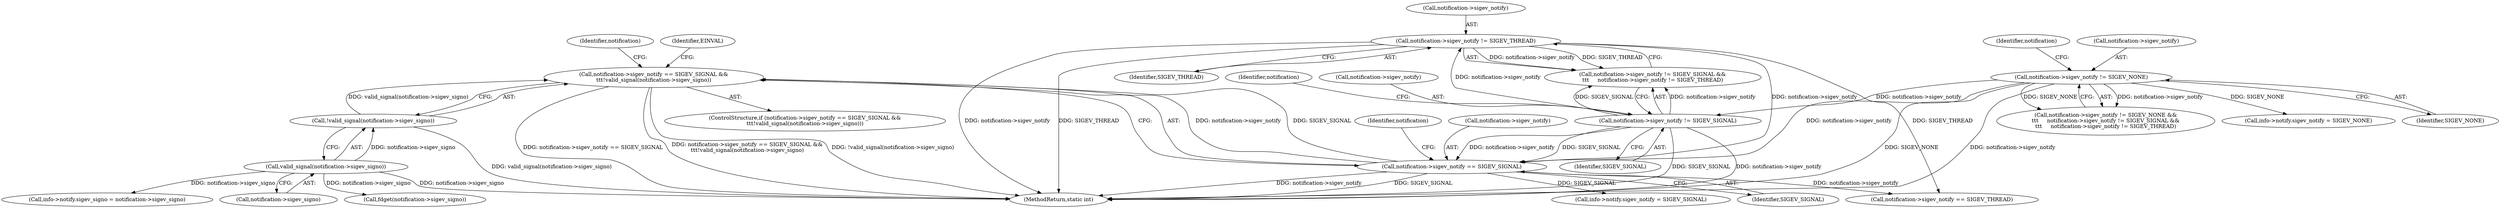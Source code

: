 digraph "0_linux_f991af3daabaecff34684fd51fac80319d1baad1@API" {
"1000150" [label="(Call,notification->sigev_notify == SIGEV_SIGNAL &&\n\t\t\t!valid_signal(notification->sigev_signo))"];
"1000151" [label="(Call,notification->sigev_notify == SIGEV_SIGNAL)"];
"1000141" [label="(Call,notification->sigev_notify != SIGEV_THREAD)"];
"1000136" [label="(Call,notification->sigev_notify != SIGEV_SIGNAL)"];
"1000130" [label="(Call,notification->sigev_notify != SIGEV_NONE)"];
"1000156" [label="(Call,!valid_signal(notification->sigev_signo))"];
"1000157" [label="(Call,valid_signal(notification->sigev_signo))"];
"1000140" [label="(Identifier,SIGEV_SIGNAL)"];
"1000129" [label="(Call,notification->sigev_notify != SIGEV_NONE &&\n\t\t\t     notification->sigev_notify != SIGEV_SIGNAL &&\n\t\t\t     notification->sigev_notify != SIGEV_THREAD)"];
"1000159" [label="(Identifier,notification)"];
"1000155" [label="(Identifier,SIGEV_SIGNAL)"];
"1000136" [label="(Call,notification->sigev_notify != SIGEV_SIGNAL)"];
"1000403" [label="(Call,info->notify.sigev_signo = notification->sigev_signo)"];
"1000473" [label="(MethodReturn,static int)"];
"1000142" [label="(Call,notification->sigev_notify)"];
"1000369" [label="(Call,info->notify.sigev_notify = SIGEV_NONE)"];
"1000138" [label="(Identifier,notification)"];
"1000145" [label="(Identifier,SIGEV_THREAD)"];
"1000130" [label="(Call,notification->sigev_notify != SIGEV_NONE)"];
"1000151" [label="(Call,notification->sigev_notify == SIGEV_SIGNAL)"];
"1000152" [label="(Call,notification->sigev_notify)"];
"1000168" [label="(Identifier,notification)"];
"1000210" [label="(Call,fdget(notification->sigev_signo))"];
"1000135" [label="(Call,notification->sigev_notify != SIGEV_SIGNAL &&\n\t\t\t     notification->sigev_notify != SIGEV_THREAD)"];
"1000156" [label="(Call,!valid_signal(notification->sigev_signo))"];
"1000149" [label="(ControlStructure,if (notification->sigev_notify == SIGEV_SIGNAL &&\n\t\t\t!valid_signal(notification->sigev_signo)))"];
"1000164" [label="(Identifier,EINVAL)"];
"1000421" [label="(Call,info->notify.sigev_notify = SIGEV_SIGNAL)"];
"1000158" [label="(Call,notification->sigev_signo)"];
"1000166" [label="(Call,notification->sigev_notify == SIGEV_THREAD)"];
"1000131" [label="(Call,notification->sigev_notify)"];
"1000150" [label="(Call,notification->sigev_notify == SIGEV_SIGNAL &&\n\t\t\t!valid_signal(notification->sigev_signo))"];
"1000157" [label="(Call,valid_signal(notification->sigev_signo))"];
"1000141" [label="(Call,notification->sigev_notify != SIGEV_THREAD)"];
"1000134" [label="(Identifier,SIGEV_NONE)"];
"1000137" [label="(Call,notification->sigev_notify)"];
"1000143" [label="(Identifier,notification)"];
"1000150" -> "1000149"  [label="AST: "];
"1000150" -> "1000151"  [label="CFG: "];
"1000150" -> "1000156"  [label="CFG: "];
"1000151" -> "1000150"  [label="AST: "];
"1000156" -> "1000150"  [label="AST: "];
"1000164" -> "1000150"  [label="CFG: "];
"1000168" -> "1000150"  [label="CFG: "];
"1000150" -> "1000473"  [label="DDG: notification->sigev_notify == SIGEV_SIGNAL"];
"1000150" -> "1000473"  [label="DDG: notification->sigev_notify == SIGEV_SIGNAL &&\n\t\t\t!valid_signal(notification->sigev_signo)"];
"1000150" -> "1000473"  [label="DDG: !valid_signal(notification->sigev_signo)"];
"1000151" -> "1000150"  [label="DDG: notification->sigev_notify"];
"1000151" -> "1000150"  [label="DDG: SIGEV_SIGNAL"];
"1000156" -> "1000150"  [label="DDG: valid_signal(notification->sigev_signo)"];
"1000151" -> "1000155"  [label="CFG: "];
"1000152" -> "1000151"  [label="AST: "];
"1000155" -> "1000151"  [label="AST: "];
"1000159" -> "1000151"  [label="CFG: "];
"1000151" -> "1000473"  [label="DDG: notification->sigev_notify"];
"1000151" -> "1000473"  [label="DDG: SIGEV_SIGNAL"];
"1000141" -> "1000151"  [label="DDG: notification->sigev_notify"];
"1000136" -> "1000151"  [label="DDG: notification->sigev_notify"];
"1000136" -> "1000151"  [label="DDG: SIGEV_SIGNAL"];
"1000130" -> "1000151"  [label="DDG: notification->sigev_notify"];
"1000151" -> "1000166"  [label="DDG: notification->sigev_notify"];
"1000151" -> "1000421"  [label="DDG: SIGEV_SIGNAL"];
"1000141" -> "1000135"  [label="AST: "];
"1000141" -> "1000145"  [label="CFG: "];
"1000142" -> "1000141"  [label="AST: "];
"1000145" -> "1000141"  [label="AST: "];
"1000135" -> "1000141"  [label="CFG: "];
"1000141" -> "1000473"  [label="DDG: notification->sigev_notify"];
"1000141" -> "1000473"  [label="DDG: SIGEV_THREAD"];
"1000141" -> "1000135"  [label="DDG: notification->sigev_notify"];
"1000141" -> "1000135"  [label="DDG: SIGEV_THREAD"];
"1000136" -> "1000141"  [label="DDG: notification->sigev_notify"];
"1000141" -> "1000166"  [label="DDG: SIGEV_THREAD"];
"1000136" -> "1000135"  [label="AST: "];
"1000136" -> "1000140"  [label="CFG: "];
"1000137" -> "1000136"  [label="AST: "];
"1000140" -> "1000136"  [label="AST: "];
"1000143" -> "1000136"  [label="CFG: "];
"1000135" -> "1000136"  [label="CFG: "];
"1000136" -> "1000473"  [label="DDG: SIGEV_SIGNAL"];
"1000136" -> "1000473"  [label="DDG: notification->sigev_notify"];
"1000136" -> "1000135"  [label="DDG: notification->sigev_notify"];
"1000136" -> "1000135"  [label="DDG: SIGEV_SIGNAL"];
"1000130" -> "1000136"  [label="DDG: notification->sigev_notify"];
"1000130" -> "1000129"  [label="AST: "];
"1000130" -> "1000134"  [label="CFG: "];
"1000131" -> "1000130"  [label="AST: "];
"1000134" -> "1000130"  [label="AST: "];
"1000138" -> "1000130"  [label="CFG: "];
"1000129" -> "1000130"  [label="CFG: "];
"1000130" -> "1000473"  [label="DDG: SIGEV_NONE"];
"1000130" -> "1000473"  [label="DDG: notification->sigev_notify"];
"1000130" -> "1000129"  [label="DDG: notification->sigev_notify"];
"1000130" -> "1000129"  [label="DDG: SIGEV_NONE"];
"1000130" -> "1000369"  [label="DDG: SIGEV_NONE"];
"1000156" -> "1000157"  [label="CFG: "];
"1000157" -> "1000156"  [label="AST: "];
"1000156" -> "1000473"  [label="DDG: valid_signal(notification->sigev_signo)"];
"1000157" -> "1000156"  [label="DDG: notification->sigev_signo"];
"1000157" -> "1000158"  [label="CFG: "];
"1000158" -> "1000157"  [label="AST: "];
"1000157" -> "1000473"  [label="DDG: notification->sigev_signo"];
"1000157" -> "1000210"  [label="DDG: notification->sigev_signo"];
"1000157" -> "1000403"  [label="DDG: notification->sigev_signo"];
}
